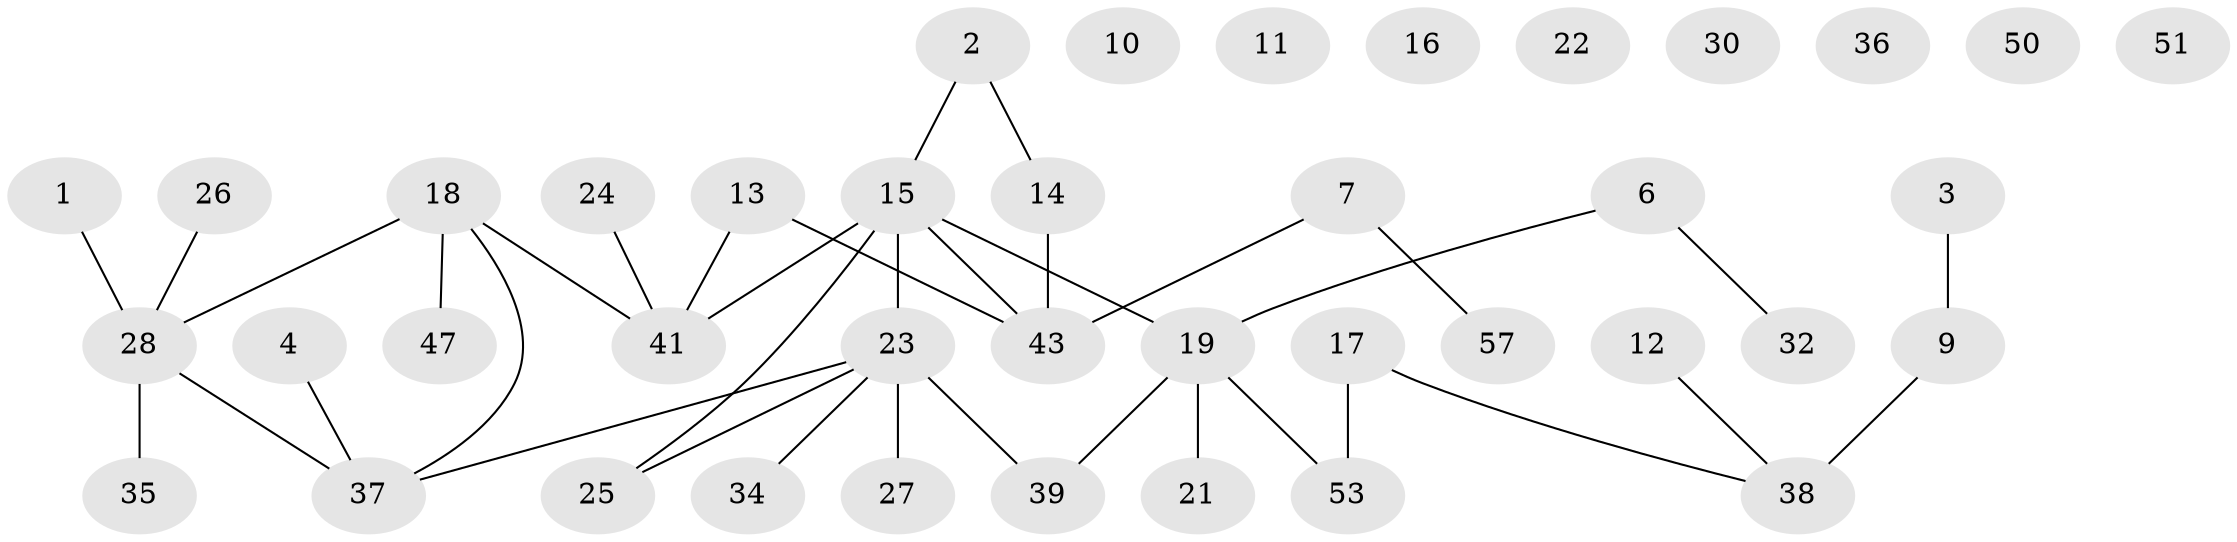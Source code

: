 // original degree distribution, {1: 0.29310344827586204, 2: 0.25862068965517243, 3: 0.15517241379310345, 0: 0.13793103448275862, 5: 0.034482758620689655, 4: 0.1206896551724138}
// Generated by graph-tools (version 1.1) at 2025/41/03/06/25 10:41:20]
// undirected, 40 vertices, 37 edges
graph export_dot {
graph [start="1"]
  node [color=gray90,style=filled];
  1 [super="+5"];
  2 [super="+31"];
  3;
  4 [super="+55"];
  6 [super="+8"];
  7 [super="+52"];
  9 [super="+33"];
  10;
  11;
  12;
  13 [super="+42"];
  14;
  15 [super="+20"];
  16;
  17 [super="+54"];
  18;
  19 [super="+29"];
  21;
  22;
  23 [super="+45"];
  24 [super="+56"];
  25;
  26;
  27;
  28 [super="+40"];
  30;
  32;
  34;
  35;
  36;
  37 [super="+46"];
  38 [super="+44"];
  39;
  41 [super="+48"];
  43 [super="+49"];
  47 [super="+58"];
  50;
  51;
  53;
  57;
  1 -- 28;
  2 -- 14;
  2 -- 15;
  3 -- 9;
  4 -- 37;
  6 -- 19;
  6 -- 32;
  7 -- 43;
  7 -- 57;
  9 -- 38 [weight=2];
  12 -- 38;
  13 -- 41;
  13 -- 43;
  14 -- 43;
  15 -- 25;
  15 -- 43;
  15 -- 23;
  15 -- 41;
  15 -- 19;
  17 -- 53;
  17 -- 38;
  18 -- 47;
  18 -- 37;
  18 -- 41;
  18 -- 28;
  19 -- 21;
  19 -- 53;
  19 -- 39;
  23 -- 34;
  23 -- 39;
  23 -- 25;
  23 -- 27;
  23 -- 37;
  24 -- 41;
  26 -- 28;
  28 -- 37;
  28 -- 35;
}
